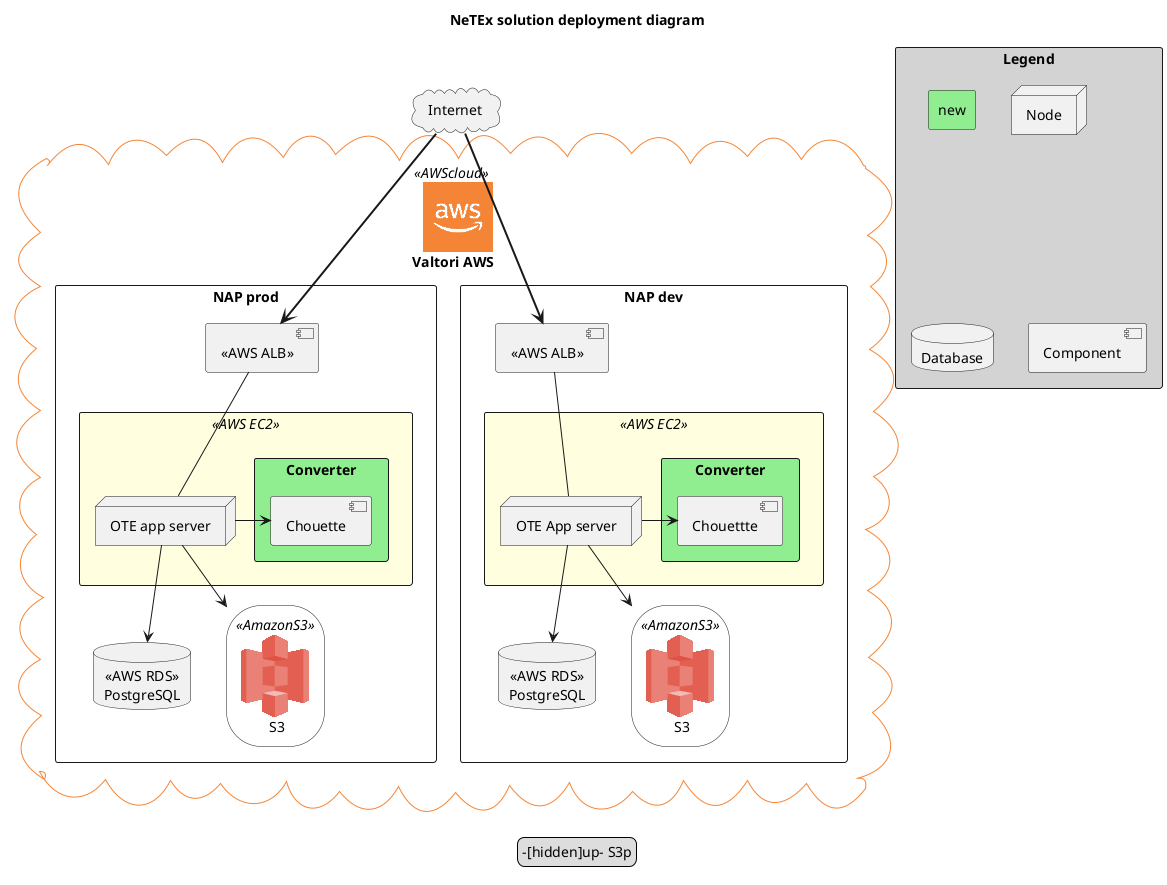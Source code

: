 @startuml
title NeTEx solution deployment diagram
hide footbox

!include <aws/common>
!include <aws/Storage/AmazonS3/AmazonS3>
!include <aws/General/AWScloud/AWScloud>
!include <aws/Compute/AWSLambda/LambdaFunction/LambdaFunction>
!include <aws/Compute/AWSLambda/AWSLambda>


cloud Internet as INTERNET {
}

AWSCLOUD(VALTORI,Valtori AWS) {

    rectangle "NAP dev" as DEV {
        component "<<AWS ALB>>" as LBd

        rectangle <<AWS EC2>> #lightyellow {
            node "OTE App server" as OTEd
            rectangle "Converter" as CONVERSION_D #lightgreen {
                component Chouettte as CONVERSION_FW_D
            }
        }

        database dbd [
            <<AWS RDS>>
            PostgreSQL
        ]

        AMAZONS3(S3d,"S3")

        LBd -- OTEd
        OTEd --> S3d
        OTEd --> dbd
        OTEd -right-> CONVERSION_FW_D
    }

    rectangle "NAP prod" as PROD {
        component "<<AWS ALB>>" as LBp

        rectangle <<AWS EC2>> #lightyellow {
            node "OTE app server" as OTEp
            rectangle "Converter" as CONVERSION_P #lightgreen {
            component Chouette as CONVERSION_FW_P
            }
        }

        database dbp [
            <<AWS RDS>>
            PostgreSQL
        ]

        AMAZONS3(S3p,"S3")

        LBp -- OTEp
        OTEp --> S3p
        OTEp --> dbp
        OTEp -right-> CONVERSION_FW_P
    }

    INTERNET ==> LBd
    INTERNET ==> LBp
}


rectangle Legend #lightgray {
    rectangle new #lightgreen
    node Node
    database Database
    component Component
    Legend -[hidden]up- S3p
}

@enduml
